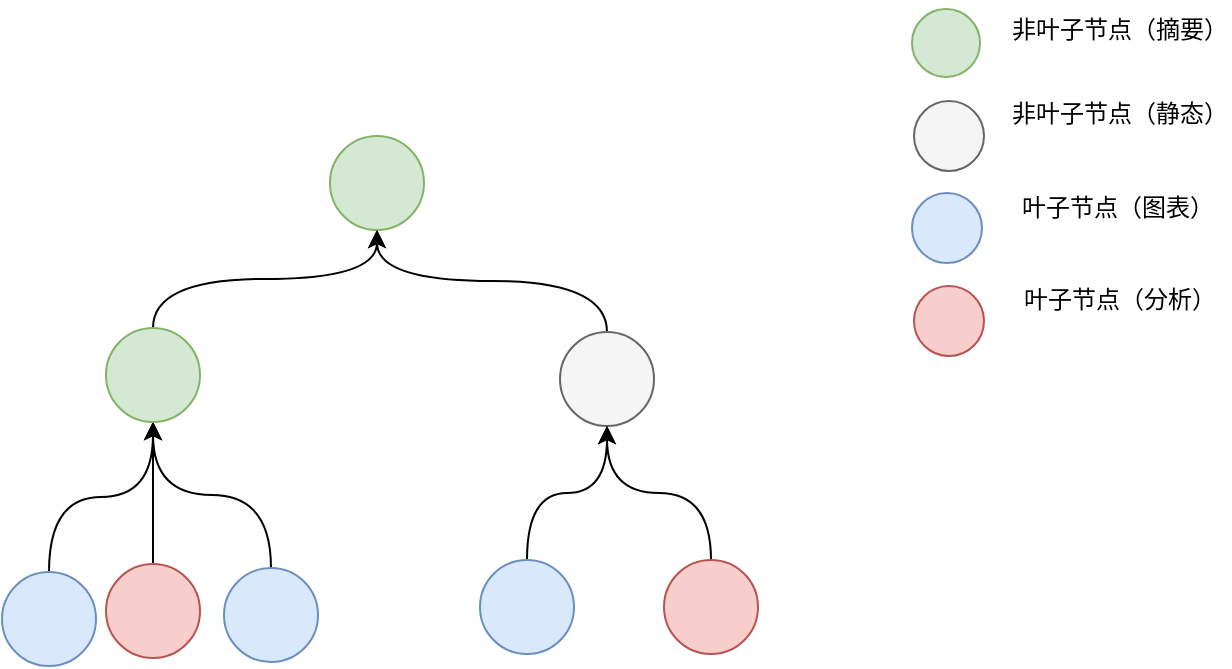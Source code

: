<mxfile version="24.7.1" type="github">
  <diagram name="第 1 页" id="bvqipQJswKhkSrqWY0cs">
    <mxGraphModel dx="1002" dy="569" grid="0" gridSize="10" guides="1" tooltips="1" connect="1" arrows="1" fold="1" page="1" pageScale="1" pageWidth="827" pageHeight="1169" math="0" shadow="0">
      <root>
        <mxCell id="0" />
        <mxCell id="1" parent="0" />
        <mxCell id="aleTdczZ757dAPjveGBK-9" style="edgeStyle=orthogonalEdgeStyle;rounded=0;orthogonalLoop=1;jettySize=auto;html=1;entryX=0.5;entryY=1;entryDx=0;entryDy=0;curved=1;exitX=0.5;exitY=0;exitDx=0;exitDy=0;" edge="1" parent="1" source="aleTdczZ757dAPjveGBK-1" target="aleTdczZ757dAPjveGBK-4">
          <mxGeometry relative="1" as="geometry" />
        </mxCell>
        <mxCell id="aleTdczZ757dAPjveGBK-1" value="" style="ellipse;whiteSpace=wrap;html=1;aspect=fixed;fillColor=#dae8fc;strokeColor=#6c8ebf;" vertex="1" parent="1">
          <mxGeometry x="99" y="365" width="47" height="47" as="geometry" />
        </mxCell>
        <mxCell id="aleTdczZ757dAPjveGBK-10" style="edgeStyle=orthogonalEdgeStyle;rounded=0;orthogonalLoop=1;jettySize=auto;html=1;curved=1;" edge="1" parent="1" source="aleTdczZ757dAPjveGBK-2" target="aleTdczZ757dAPjveGBK-4">
          <mxGeometry relative="1" as="geometry" />
        </mxCell>
        <mxCell id="aleTdczZ757dAPjveGBK-2" value="" style="ellipse;whiteSpace=wrap;html=1;aspect=fixed;fillColor=#f8cecc;strokeColor=#b85450;" vertex="1" parent="1">
          <mxGeometry x="151" y="361" width="47" height="47" as="geometry" />
        </mxCell>
        <mxCell id="aleTdczZ757dAPjveGBK-11" style="edgeStyle=orthogonalEdgeStyle;rounded=0;orthogonalLoop=1;jettySize=auto;html=1;entryX=0.5;entryY=1;entryDx=0;entryDy=0;curved=1;exitX=0.5;exitY=0;exitDx=0;exitDy=0;" edge="1" parent="1" source="aleTdczZ757dAPjveGBK-3" target="aleTdczZ757dAPjveGBK-4">
          <mxGeometry relative="1" as="geometry" />
        </mxCell>
        <mxCell id="aleTdczZ757dAPjveGBK-3" value="" style="ellipse;whiteSpace=wrap;html=1;aspect=fixed;fillColor=#dae8fc;strokeColor=#6c8ebf;" vertex="1" parent="1">
          <mxGeometry x="210" y="363" width="47" height="47" as="geometry" />
        </mxCell>
        <mxCell id="aleTdczZ757dAPjveGBK-12" style="edgeStyle=orthogonalEdgeStyle;rounded=0;orthogonalLoop=1;jettySize=auto;html=1;curved=1;exitX=0.5;exitY=0;exitDx=0;exitDy=0;" edge="1" parent="1" source="aleTdczZ757dAPjveGBK-4" target="aleTdczZ757dAPjveGBK-5">
          <mxGeometry relative="1" as="geometry" />
        </mxCell>
        <mxCell id="aleTdczZ757dAPjveGBK-4" value="" style="ellipse;whiteSpace=wrap;html=1;aspect=fixed;fillColor=#d5e8d4;strokeColor=#82b366;" vertex="1" parent="1">
          <mxGeometry x="151" y="243" width="47" height="47" as="geometry" />
        </mxCell>
        <mxCell id="aleTdczZ757dAPjveGBK-5" value="" style="ellipse;whiteSpace=wrap;html=1;aspect=fixed;fillColor=#d5e8d4;strokeColor=#82b366;" vertex="1" parent="1">
          <mxGeometry x="263" y="147" width="47" height="47" as="geometry" />
        </mxCell>
        <mxCell id="aleTdczZ757dAPjveGBK-13" style="edgeStyle=orthogonalEdgeStyle;rounded=0;orthogonalLoop=1;jettySize=auto;html=1;entryX=0.5;entryY=1;entryDx=0;entryDy=0;curved=1;exitX=0.5;exitY=0;exitDx=0;exitDy=0;" edge="1" parent="1" source="aleTdczZ757dAPjveGBK-6" target="aleTdczZ757dAPjveGBK-5">
          <mxGeometry relative="1" as="geometry" />
        </mxCell>
        <mxCell id="aleTdczZ757dAPjveGBK-6" value="" style="ellipse;whiteSpace=wrap;html=1;aspect=fixed;fillColor=#f5f5f5;fontColor=#333333;strokeColor=#666666;" vertex="1" parent="1">
          <mxGeometry x="378" y="245" width="47" height="47" as="geometry" />
        </mxCell>
        <mxCell id="aleTdczZ757dAPjveGBK-14" style="edgeStyle=orthogonalEdgeStyle;rounded=0;orthogonalLoop=1;jettySize=auto;html=1;entryX=0.5;entryY=1;entryDx=0;entryDy=0;curved=1;" edge="1" parent="1" source="aleTdczZ757dAPjveGBK-7" target="aleTdczZ757dAPjveGBK-6">
          <mxGeometry relative="1" as="geometry" />
        </mxCell>
        <mxCell id="aleTdczZ757dAPjveGBK-7" value="" style="ellipse;whiteSpace=wrap;html=1;aspect=fixed;fillColor=#dae8fc;strokeColor=#6c8ebf;" vertex="1" parent="1">
          <mxGeometry x="338" y="359" width="47" height="47" as="geometry" />
        </mxCell>
        <mxCell id="aleTdczZ757dAPjveGBK-15" style="edgeStyle=orthogonalEdgeStyle;rounded=0;orthogonalLoop=1;jettySize=auto;html=1;curved=1;exitX=0.5;exitY=0;exitDx=0;exitDy=0;" edge="1" parent="1" source="aleTdczZ757dAPjveGBK-8" target="aleTdczZ757dAPjveGBK-6">
          <mxGeometry relative="1" as="geometry" />
        </mxCell>
        <mxCell id="aleTdczZ757dAPjveGBK-8" value="" style="ellipse;whiteSpace=wrap;html=1;aspect=fixed;fillColor=#f8cecc;strokeColor=#b85450;" vertex="1" parent="1">
          <mxGeometry x="430" y="359" width="47" height="47" as="geometry" />
        </mxCell>
        <mxCell id="aleTdczZ757dAPjveGBK-16" value="" style="ellipse;whiteSpace=wrap;html=1;aspect=fixed;fillColor=#d5e8d4;strokeColor=#82b366;" vertex="1" parent="1">
          <mxGeometry x="554" y="83.5" width="34" height="34" as="geometry" />
        </mxCell>
        <mxCell id="aleTdczZ757dAPjveGBK-17" value="" style="ellipse;whiteSpace=wrap;html=1;aspect=fixed;fillColor=#f5f5f5;fontColor=#333333;strokeColor=#666666;" vertex="1" parent="1">
          <mxGeometry x="555" y="129.5" width="35" height="35" as="geometry" />
        </mxCell>
        <mxCell id="aleTdczZ757dAPjveGBK-18" value="" style="ellipse;whiteSpace=wrap;html=1;aspect=fixed;fillColor=#dae8fc;strokeColor=#6c8ebf;" vertex="1" parent="1">
          <mxGeometry x="554" y="175.5" width="35" height="35" as="geometry" />
        </mxCell>
        <mxCell id="aleTdczZ757dAPjveGBK-19" value="" style="ellipse;whiteSpace=wrap;html=1;aspect=fixed;fillColor=#f8cecc;strokeColor=#b85450;" vertex="1" parent="1">
          <mxGeometry x="555" y="222" width="35" height="35" as="geometry" />
        </mxCell>
        <mxCell id="aleTdczZ757dAPjveGBK-20" value="非叶子节点（摘要）" style="text;html=1;align=center;verticalAlign=middle;whiteSpace=wrap;rounded=0;" vertex="1" parent="1">
          <mxGeometry x="603" y="79" width="110" height="30" as="geometry" />
        </mxCell>
        <mxCell id="aleTdczZ757dAPjveGBK-21" value="非叶子节点（静态）" style="text;html=1;align=center;verticalAlign=middle;whiteSpace=wrap;rounded=0;" vertex="1" parent="1">
          <mxGeometry x="603" y="121" width="110" height="30" as="geometry" />
        </mxCell>
        <mxCell id="aleTdczZ757dAPjveGBK-22" value="叶子节点（图表）" style="text;html=1;align=center;verticalAlign=middle;whiteSpace=wrap;rounded=0;" vertex="1" parent="1">
          <mxGeometry x="602" y="168" width="110" height="30" as="geometry" />
        </mxCell>
        <mxCell id="aleTdczZ757dAPjveGBK-23" value="叶子节点（分析）" style="text;html=1;align=center;verticalAlign=middle;whiteSpace=wrap;rounded=0;" vertex="1" parent="1">
          <mxGeometry x="603" y="214" width="110" height="30" as="geometry" />
        </mxCell>
      </root>
    </mxGraphModel>
  </diagram>
</mxfile>
